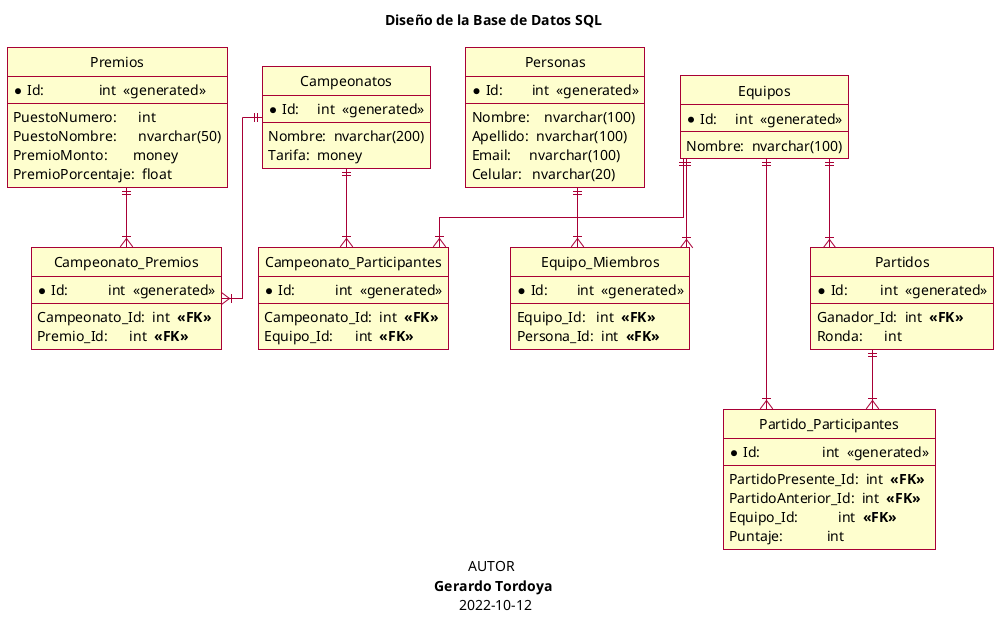 /'
  @title        GESTOR DE CAMPEONATOS
  @description  Aplicación para crear, organizar y administrar campeonatos.
  @author       Gerardo Tordoya
  @date         2022-10-12
'/

@startuml GESTOR DE CAMPEONATOS

' Configuración de plantilla.
skin rose
skinparam classFontName Calibri
skinparam shadowing false

' Configuración de diagrama.
hide circle
skinparam linetype ortho

' ──────────────────────────────────────────────────────────────────────────────

title Diseño de la Base de Datos SQL

' ─── OBJETOS ──────────────────────────────────────────────────────────────────

entity "Campeonato_Participantes"
{
    *Id:           int  <<generated>>
    --
    Campeonato_Id:  int  **<<FK>>**
    Equipo_Id:      int  **<<FK>>**
}


entity "Campeonato_Premios"
{
    *Id:           int  <<generated>>
    --
    Campeonato_Id:  int  **<<FK>>**
    Premio_Id:      int  **<<FK>>**
}


entity "Campeonatos"
{
    *Id:     int  <<generated>>
    --
    Nombre:  nvarchar(200)
    Tarifa:  money
}


entity "Equipo_Miembros"
{
    *Id:        int  <<generated>>
    --
    Equipo_Id:   int  **<<FK>>**
    Persona_Id:  int  **<<FK>>**
}


entity "Equipos"
{
    *Id:     int  <<generated>>
    --
    Nombre:  nvarchar(100)
}


entity "Partido_Participantes"
{
   *Id:                 int  <<generated>>
   --
    PartidoPresente_Id:  int  **<<FK>>**
    PartidoAnterior_Id:  int  **<<FK>>**
    Equipo_Id:           int  **<<FK>>**
    Puntaje:            int
}


entity "Partidos"
{
   *Id:         int  <<generated>>
   --
    Ganador_Id:  int  **<<FK>>**
    Ronda:      int
}


entity "Personas"
{
   *Id:        int  <<generated>>
   --
    Nombre:    nvarchar(100)
    Apellido:  nvarchar(100)
    Email:     nvarchar(100)
    Celular:   nvarchar(20)
}


entity "Premios"
{
    *Id:               int  <<generated>>
    --
    PuestoNumero:      int
    PuestoNombre:      nvarchar(50)
    PremioMonto:       money
    PremioPorcentaje:  float
}

' ─── RELACIONES ───────────────────────────────────────────────────────────────

Campeonatos ||--|{ Campeonato_Participantes
Campeonatos ||--|{ Campeonato_Premios

Equipos     ||--|{ Campeonato_Participantes
Equipos     ||--|{ Equipo_Miembros
Equipos     ||--|{ Partido_Participantes
Equipos     ||--|{ Partidos

Partidos    ||--|{ Partido_Participantes

Personas    ||--|{ Equipo_Miembros

Premios     ||--|{ Campeonato_Premios

' ──────────────────────────────────────────────────────────────────────────────

caption AUTOR \n **Gerardo Tordoya** \n 2022-10-12

' ──────────────────────────────────────────────────────────────────────────────

@enduml
